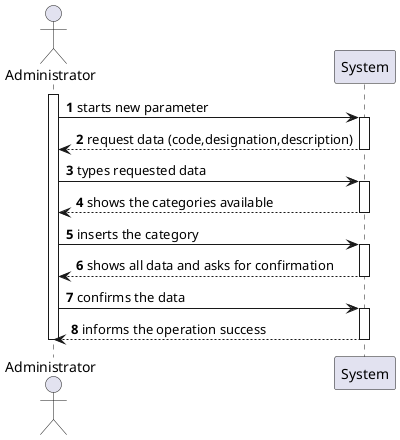@startuml
'https://plantuml.com/sequence-diagram

autonumber
actor Administrator
activate Administrator
Administrator -> System: starts new parameter
activate System

System --> Administrator : request data (code,designation,description)
deactivate System
Administrator -> System: types requested data
activate System
System --> Administrator : shows the categories available
deactivate System
Administrator -> System: inserts the category

activate System
System --> Administrator : shows all data and asks for confirmation
deactivate System

Administrator -> System: confirms the data

activate System
System --> Administrator : informs the operation success
deactivate System
deactivate Administrator


@enduml